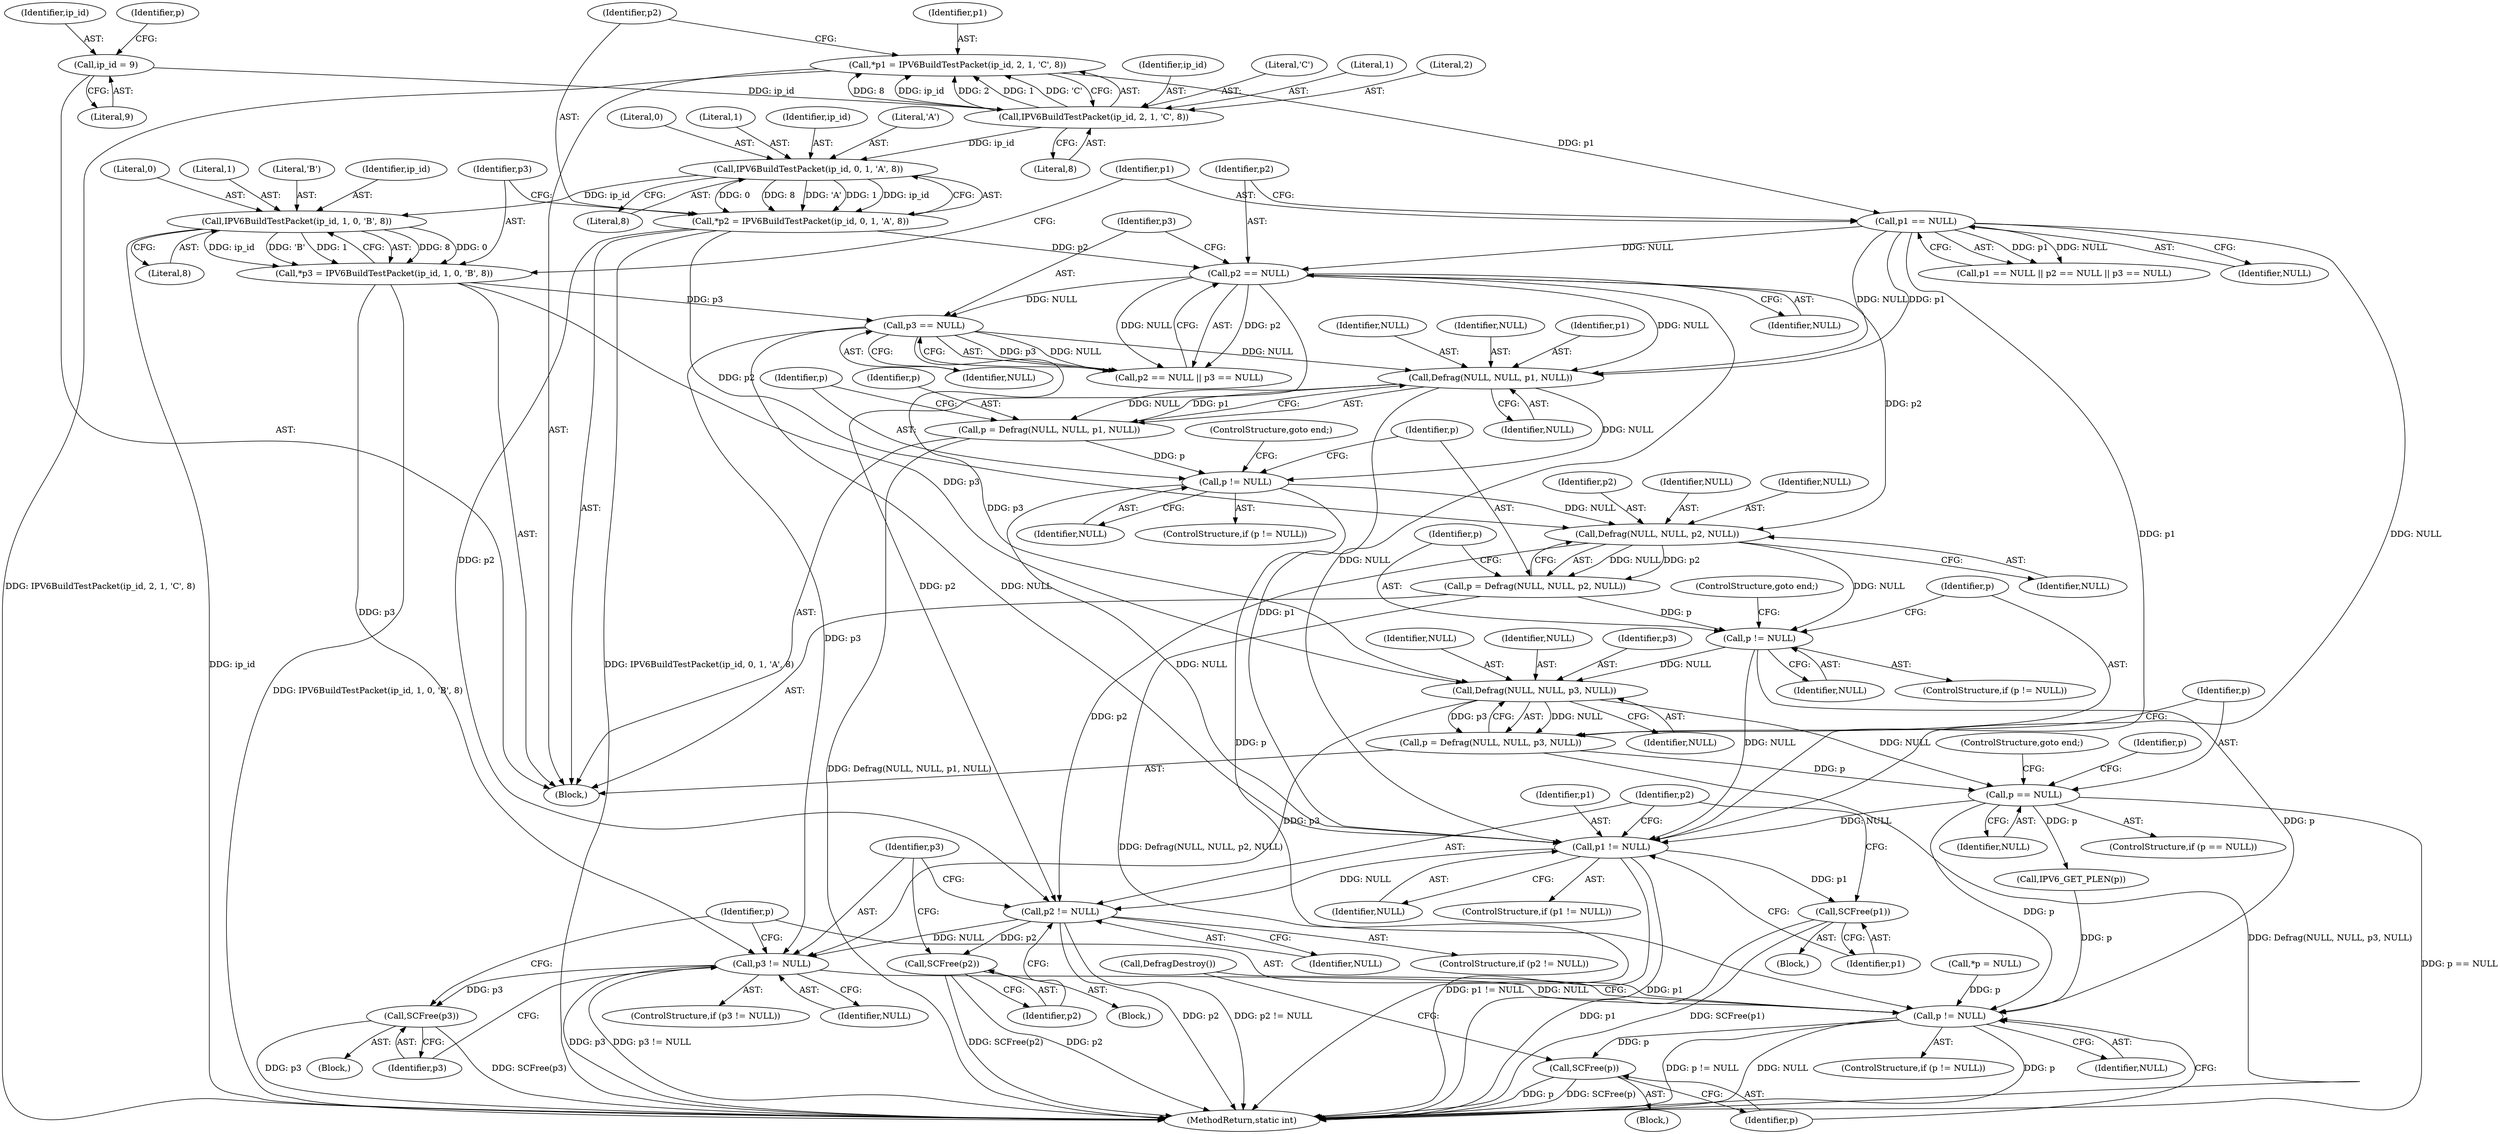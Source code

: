 digraph "1_suricata_4a04f814b15762eb446a5ead4d69d021512df6f8_6@pointer" {
"1000210" [label="(Call,p1 != NULL)"];
"1000161" [label="(Call,Defrag(NULL, NULL, p1, NULL))"];
"1000147" [label="(Call,p1 == NULL)"];
"1000119" [label="(Call,*p1 = IPV6BuildTestPacket(ip_id, 2, 1, 'C', 8))"];
"1000121" [label="(Call,IPV6BuildTestPacket(ip_id, 2, 1, 'C', 8))"];
"1000110" [label="(Call,ip_id = 9)"];
"1000151" [label="(Call,p2 == NULL)"];
"1000128" [label="(Call,*p2 = IPV6BuildTestPacket(ip_id, 0, 1, 'A', 8))"];
"1000130" [label="(Call,IPV6BuildTestPacket(ip_id, 0, 1, 'A', 8))"];
"1000154" [label="(Call,p3 == NULL)"];
"1000137" [label="(Call,*p3 = IPV6BuildTestPacket(ip_id, 1, 0, 'B', 8))"];
"1000139" [label="(Call,IPV6BuildTestPacket(ip_id, 1, 0, 'B', 8))"];
"1000180" [label="(Call,p != NULL)"];
"1000172" [label="(Call,p = Defrag(NULL, NULL, p2, NULL))"];
"1000174" [label="(Call,Defrag(NULL, NULL, p2, NULL))"];
"1000167" [label="(Call,p != NULL)"];
"1000159" [label="(Call,p = Defrag(NULL, NULL, p1, NULL))"];
"1000193" [label="(Call,p == NULL)"];
"1000185" [label="(Call,p = Defrag(NULL, NULL, p3, NULL))"];
"1000187" [label="(Call,Defrag(NULL, NULL, p3, NULL))"];
"1000214" [label="(Call,SCFree(p1))"];
"1000217" [label="(Call,p2 != NULL)"];
"1000221" [label="(Call,SCFree(p2))"];
"1000224" [label="(Call,p3 != NULL)"];
"1000228" [label="(Call,SCFree(p3))"];
"1000231" [label="(Call,p != NULL)"];
"1000235" [label="(Call,SCFree(p))"];
"1000189" [label="(Identifier,NULL)"];
"1000235" [label="(Call,SCFree(p))"];
"1000114" [label="(Call,*p = NULL)"];
"1000197" [label="(ControlStructure,goto end;)"];
"1000120" [label="(Identifier,p1)"];
"1000180" [label="(Call,p != NULL)"];
"1000230" [label="(ControlStructure,if (p != NULL))"];
"1000191" [label="(Identifier,NULL)"];
"1000137" [label="(Call,*p3 = IPV6BuildTestPacket(ip_id, 1, 0, 'B', 8))"];
"1000176" [label="(Identifier,NULL)"];
"1000187" [label="(Call,Defrag(NULL, NULL, p3, NULL))"];
"1000131" [label="(Identifier,ip_id)"];
"1000128" [label="(Call,*p2 = IPV6BuildTestPacket(ip_id, 0, 1, 'A', 8))"];
"1000175" [label="(Identifier,NULL)"];
"1000161" [label="(Call,Defrag(NULL, NULL, p1, NULL))"];
"1000218" [label="(Identifier,p2)"];
"1000134" [label="(Literal,'A')"];
"1000139" [label="(Call,IPV6BuildTestPacket(ip_id, 1, 0, 'B', 8))"];
"1000122" [label="(Identifier,ip_id)"];
"1000154" [label="(Call,p3 == NULL)"];
"1000162" [label="(Identifier,NULL)"];
"1000104" [label="(Block,)"];
"1000153" [label="(Identifier,NULL)"];
"1000188" [label="(Identifier,NULL)"];
"1000226" [label="(Identifier,NULL)"];
"1000125" [label="(Literal,'C')"];
"1000182" [label="(Identifier,NULL)"];
"1000179" [label="(ControlStructure,if (p != NULL))"];
"1000232" [label="(Identifier,p)"];
"1000144" [label="(Literal,8)"];
"1000212" [label="(Identifier,NULL)"];
"1000174" [label="(Call,Defrag(NULL, NULL, p2, NULL))"];
"1000236" [label="(Identifier,p)"];
"1000178" [label="(Identifier,NULL)"];
"1000173" [label="(Identifier,p)"];
"1000147" [label="(Call,p1 == NULL)"];
"1000150" [label="(Call,p2 == NULL || p3 == NULL)"];
"1000112" [label="(Literal,9)"];
"1000227" [label="(Block,)"];
"1000200" [label="(Call,IPV6_GET_PLEN(p))"];
"1000159" [label="(Call,p = Defrag(NULL, NULL, p1, NULL))"];
"1000216" [label="(ControlStructure,if (p2 != NULL))"];
"1000165" [label="(Identifier,NULL)"];
"1000224" [label="(Call,p3 != NULL)"];
"1000172" [label="(Call,p = Defrag(NULL, NULL, p2, NULL))"];
"1000231" [label="(Call,p != NULL)"];
"1000217" [label="(Call,p2 != NULL)"];
"1000222" [label="(Identifier,p2)"];
"1000201" [label="(Identifier,p)"];
"1000234" [label="(Block,)"];
"1000209" [label="(ControlStructure,if (p1 != NULL))"];
"1000169" [label="(Identifier,NULL)"];
"1000164" [label="(Identifier,p1)"];
"1000143" [label="(Literal,'B')"];
"1000160" [label="(Identifier,p)"];
"1000126" [label="(Literal,8)"];
"1000132" [label="(Literal,0)"];
"1000140" [label="(Identifier,ip_id)"];
"1000130" [label="(Call,IPV6BuildTestPacket(ip_id, 0, 1, 'A', 8))"];
"1000184" [label="(ControlStructure,goto end;)"];
"1000142" [label="(Literal,0)"];
"1000151" [label="(Call,p2 == NULL)"];
"1000221" [label="(Call,SCFree(p2))"];
"1000237" [label="(Call,DefragDestroy())"];
"1000110" [label="(Call,ip_id = 9)"];
"1000115" [label="(Identifier,p)"];
"1000166" [label="(ControlStructure,if (p != NULL))"];
"1000240" [label="(MethodReturn,static int)"];
"1000133" [label="(Literal,1)"];
"1000141" [label="(Literal,1)"];
"1000193" [label="(Call,p == NULL)"];
"1000129" [label="(Identifier,p2)"];
"1000190" [label="(Identifier,p3)"];
"1000186" [label="(Identifier,p)"];
"1000156" [label="(Identifier,NULL)"];
"1000211" [label="(Identifier,p1)"];
"1000192" [label="(ControlStructure,if (p == NULL))"];
"1000195" [label="(Identifier,NULL)"];
"1000210" [label="(Call,p1 != NULL)"];
"1000214" [label="(Call,SCFree(p1))"];
"1000185" [label="(Call,p = Defrag(NULL, NULL, p3, NULL))"];
"1000177" [label="(Identifier,p2)"];
"1000233" [label="(Identifier,NULL)"];
"1000155" [label="(Identifier,p3)"];
"1000171" [label="(ControlStructure,goto end;)"];
"1000146" [label="(Call,p1 == NULL || p2 == NULL || p3 == NULL)"];
"1000111" [label="(Identifier,ip_id)"];
"1000138" [label="(Identifier,p3)"];
"1000220" [label="(Block,)"];
"1000219" [label="(Identifier,NULL)"];
"1000163" [label="(Identifier,NULL)"];
"1000223" [label="(ControlStructure,if (p3 != NULL))"];
"1000167" [label="(Call,p != NULL)"];
"1000194" [label="(Identifier,p)"];
"1000225" [label="(Identifier,p3)"];
"1000119" [label="(Call,*p1 = IPV6BuildTestPacket(ip_id, 2, 1, 'C', 8))"];
"1000124" [label="(Literal,1)"];
"1000213" [label="(Block,)"];
"1000135" [label="(Literal,8)"];
"1000123" [label="(Literal,2)"];
"1000168" [label="(Identifier,p)"];
"1000152" [label="(Identifier,p2)"];
"1000149" [label="(Identifier,NULL)"];
"1000228" [label="(Call,SCFree(p3))"];
"1000181" [label="(Identifier,p)"];
"1000148" [label="(Identifier,p1)"];
"1000215" [label="(Identifier,p1)"];
"1000229" [label="(Identifier,p3)"];
"1000121" [label="(Call,IPV6BuildTestPacket(ip_id, 2, 1, 'C', 8))"];
"1000210" -> "1000209"  [label="AST: "];
"1000210" -> "1000212"  [label="CFG: "];
"1000211" -> "1000210"  [label="AST: "];
"1000212" -> "1000210"  [label="AST: "];
"1000215" -> "1000210"  [label="CFG: "];
"1000218" -> "1000210"  [label="CFG: "];
"1000210" -> "1000240"  [label="DDG: p1 != NULL"];
"1000210" -> "1000240"  [label="DDG: p1"];
"1000161" -> "1000210"  [label="DDG: p1"];
"1000147" -> "1000210"  [label="DDG: p1"];
"1000147" -> "1000210"  [label="DDG: NULL"];
"1000180" -> "1000210"  [label="DDG: NULL"];
"1000167" -> "1000210"  [label="DDG: NULL"];
"1000193" -> "1000210"  [label="DDG: NULL"];
"1000151" -> "1000210"  [label="DDG: NULL"];
"1000154" -> "1000210"  [label="DDG: NULL"];
"1000210" -> "1000214"  [label="DDG: p1"];
"1000210" -> "1000217"  [label="DDG: NULL"];
"1000161" -> "1000159"  [label="AST: "];
"1000161" -> "1000165"  [label="CFG: "];
"1000162" -> "1000161"  [label="AST: "];
"1000163" -> "1000161"  [label="AST: "];
"1000164" -> "1000161"  [label="AST: "];
"1000165" -> "1000161"  [label="AST: "];
"1000159" -> "1000161"  [label="CFG: "];
"1000161" -> "1000159"  [label="DDG: NULL"];
"1000161" -> "1000159"  [label="DDG: p1"];
"1000147" -> "1000161"  [label="DDG: NULL"];
"1000147" -> "1000161"  [label="DDG: p1"];
"1000151" -> "1000161"  [label="DDG: NULL"];
"1000154" -> "1000161"  [label="DDG: NULL"];
"1000161" -> "1000167"  [label="DDG: NULL"];
"1000147" -> "1000146"  [label="AST: "];
"1000147" -> "1000149"  [label="CFG: "];
"1000148" -> "1000147"  [label="AST: "];
"1000149" -> "1000147"  [label="AST: "];
"1000152" -> "1000147"  [label="CFG: "];
"1000146" -> "1000147"  [label="CFG: "];
"1000147" -> "1000146"  [label="DDG: p1"];
"1000147" -> "1000146"  [label="DDG: NULL"];
"1000119" -> "1000147"  [label="DDG: p1"];
"1000147" -> "1000151"  [label="DDG: NULL"];
"1000119" -> "1000104"  [label="AST: "];
"1000119" -> "1000121"  [label="CFG: "];
"1000120" -> "1000119"  [label="AST: "];
"1000121" -> "1000119"  [label="AST: "];
"1000129" -> "1000119"  [label="CFG: "];
"1000119" -> "1000240"  [label="DDG: IPV6BuildTestPacket(ip_id, 2, 1, 'C', 8)"];
"1000121" -> "1000119"  [label="DDG: 8"];
"1000121" -> "1000119"  [label="DDG: ip_id"];
"1000121" -> "1000119"  [label="DDG: 2"];
"1000121" -> "1000119"  [label="DDG: 1"];
"1000121" -> "1000119"  [label="DDG: 'C'"];
"1000121" -> "1000126"  [label="CFG: "];
"1000122" -> "1000121"  [label="AST: "];
"1000123" -> "1000121"  [label="AST: "];
"1000124" -> "1000121"  [label="AST: "];
"1000125" -> "1000121"  [label="AST: "];
"1000126" -> "1000121"  [label="AST: "];
"1000110" -> "1000121"  [label="DDG: ip_id"];
"1000121" -> "1000130"  [label="DDG: ip_id"];
"1000110" -> "1000104"  [label="AST: "];
"1000110" -> "1000112"  [label="CFG: "];
"1000111" -> "1000110"  [label="AST: "];
"1000112" -> "1000110"  [label="AST: "];
"1000115" -> "1000110"  [label="CFG: "];
"1000151" -> "1000150"  [label="AST: "];
"1000151" -> "1000153"  [label="CFG: "];
"1000152" -> "1000151"  [label="AST: "];
"1000153" -> "1000151"  [label="AST: "];
"1000155" -> "1000151"  [label="CFG: "];
"1000150" -> "1000151"  [label="CFG: "];
"1000151" -> "1000150"  [label="DDG: p2"];
"1000151" -> "1000150"  [label="DDG: NULL"];
"1000128" -> "1000151"  [label="DDG: p2"];
"1000151" -> "1000154"  [label="DDG: NULL"];
"1000151" -> "1000174"  [label="DDG: p2"];
"1000151" -> "1000217"  [label="DDG: p2"];
"1000128" -> "1000104"  [label="AST: "];
"1000128" -> "1000130"  [label="CFG: "];
"1000129" -> "1000128"  [label="AST: "];
"1000130" -> "1000128"  [label="AST: "];
"1000138" -> "1000128"  [label="CFG: "];
"1000128" -> "1000240"  [label="DDG: IPV6BuildTestPacket(ip_id, 0, 1, 'A', 8)"];
"1000130" -> "1000128"  [label="DDG: 0"];
"1000130" -> "1000128"  [label="DDG: 8"];
"1000130" -> "1000128"  [label="DDG: 'A'"];
"1000130" -> "1000128"  [label="DDG: 1"];
"1000130" -> "1000128"  [label="DDG: ip_id"];
"1000128" -> "1000174"  [label="DDG: p2"];
"1000128" -> "1000217"  [label="DDG: p2"];
"1000130" -> "1000135"  [label="CFG: "];
"1000131" -> "1000130"  [label="AST: "];
"1000132" -> "1000130"  [label="AST: "];
"1000133" -> "1000130"  [label="AST: "];
"1000134" -> "1000130"  [label="AST: "];
"1000135" -> "1000130"  [label="AST: "];
"1000130" -> "1000139"  [label="DDG: ip_id"];
"1000154" -> "1000150"  [label="AST: "];
"1000154" -> "1000156"  [label="CFG: "];
"1000155" -> "1000154"  [label="AST: "];
"1000156" -> "1000154"  [label="AST: "];
"1000150" -> "1000154"  [label="CFG: "];
"1000154" -> "1000150"  [label="DDG: p3"];
"1000154" -> "1000150"  [label="DDG: NULL"];
"1000137" -> "1000154"  [label="DDG: p3"];
"1000154" -> "1000187"  [label="DDG: p3"];
"1000154" -> "1000224"  [label="DDG: p3"];
"1000137" -> "1000104"  [label="AST: "];
"1000137" -> "1000139"  [label="CFG: "];
"1000138" -> "1000137"  [label="AST: "];
"1000139" -> "1000137"  [label="AST: "];
"1000148" -> "1000137"  [label="CFG: "];
"1000137" -> "1000240"  [label="DDG: IPV6BuildTestPacket(ip_id, 1, 0, 'B', 8)"];
"1000139" -> "1000137"  [label="DDG: 8"];
"1000139" -> "1000137"  [label="DDG: 0"];
"1000139" -> "1000137"  [label="DDG: ip_id"];
"1000139" -> "1000137"  [label="DDG: 'B'"];
"1000139" -> "1000137"  [label="DDG: 1"];
"1000137" -> "1000187"  [label="DDG: p3"];
"1000137" -> "1000224"  [label="DDG: p3"];
"1000139" -> "1000144"  [label="CFG: "];
"1000140" -> "1000139"  [label="AST: "];
"1000141" -> "1000139"  [label="AST: "];
"1000142" -> "1000139"  [label="AST: "];
"1000143" -> "1000139"  [label="AST: "];
"1000144" -> "1000139"  [label="AST: "];
"1000139" -> "1000240"  [label="DDG: ip_id"];
"1000180" -> "1000179"  [label="AST: "];
"1000180" -> "1000182"  [label="CFG: "];
"1000181" -> "1000180"  [label="AST: "];
"1000182" -> "1000180"  [label="AST: "];
"1000184" -> "1000180"  [label="CFG: "];
"1000186" -> "1000180"  [label="CFG: "];
"1000172" -> "1000180"  [label="DDG: p"];
"1000174" -> "1000180"  [label="DDG: NULL"];
"1000180" -> "1000187"  [label="DDG: NULL"];
"1000180" -> "1000231"  [label="DDG: p"];
"1000172" -> "1000104"  [label="AST: "];
"1000172" -> "1000174"  [label="CFG: "];
"1000173" -> "1000172"  [label="AST: "];
"1000174" -> "1000172"  [label="AST: "];
"1000181" -> "1000172"  [label="CFG: "];
"1000172" -> "1000240"  [label="DDG: Defrag(NULL, NULL, p2, NULL)"];
"1000174" -> "1000172"  [label="DDG: NULL"];
"1000174" -> "1000172"  [label="DDG: p2"];
"1000174" -> "1000178"  [label="CFG: "];
"1000175" -> "1000174"  [label="AST: "];
"1000176" -> "1000174"  [label="AST: "];
"1000177" -> "1000174"  [label="AST: "];
"1000178" -> "1000174"  [label="AST: "];
"1000167" -> "1000174"  [label="DDG: NULL"];
"1000174" -> "1000217"  [label="DDG: p2"];
"1000167" -> "1000166"  [label="AST: "];
"1000167" -> "1000169"  [label="CFG: "];
"1000168" -> "1000167"  [label="AST: "];
"1000169" -> "1000167"  [label="AST: "];
"1000171" -> "1000167"  [label="CFG: "];
"1000173" -> "1000167"  [label="CFG: "];
"1000159" -> "1000167"  [label="DDG: p"];
"1000167" -> "1000231"  [label="DDG: p"];
"1000159" -> "1000104"  [label="AST: "];
"1000160" -> "1000159"  [label="AST: "];
"1000168" -> "1000159"  [label="CFG: "];
"1000159" -> "1000240"  [label="DDG: Defrag(NULL, NULL, p1, NULL)"];
"1000193" -> "1000192"  [label="AST: "];
"1000193" -> "1000195"  [label="CFG: "];
"1000194" -> "1000193"  [label="AST: "];
"1000195" -> "1000193"  [label="AST: "];
"1000197" -> "1000193"  [label="CFG: "];
"1000201" -> "1000193"  [label="CFG: "];
"1000193" -> "1000240"  [label="DDG: p == NULL"];
"1000185" -> "1000193"  [label="DDG: p"];
"1000187" -> "1000193"  [label="DDG: NULL"];
"1000193" -> "1000200"  [label="DDG: p"];
"1000193" -> "1000231"  [label="DDG: p"];
"1000185" -> "1000104"  [label="AST: "];
"1000185" -> "1000187"  [label="CFG: "];
"1000186" -> "1000185"  [label="AST: "];
"1000187" -> "1000185"  [label="AST: "];
"1000194" -> "1000185"  [label="CFG: "];
"1000185" -> "1000240"  [label="DDG: Defrag(NULL, NULL, p3, NULL)"];
"1000187" -> "1000185"  [label="DDG: NULL"];
"1000187" -> "1000185"  [label="DDG: p3"];
"1000187" -> "1000191"  [label="CFG: "];
"1000188" -> "1000187"  [label="AST: "];
"1000189" -> "1000187"  [label="AST: "];
"1000190" -> "1000187"  [label="AST: "];
"1000191" -> "1000187"  [label="AST: "];
"1000187" -> "1000224"  [label="DDG: p3"];
"1000214" -> "1000213"  [label="AST: "];
"1000214" -> "1000215"  [label="CFG: "];
"1000215" -> "1000214"  [label="AST: "];
"1000218" -> "1000214"  [label="CFG: "];
"1000214" -> "1000240"  [label="DDG: SCFree(p1)"];
"1000214" -> "1000240"  [label="DDG: p1"];
"1000217" -> "1000216"  [label="AST: "];
"1000217" -> "1000219"  [label="CFG: "];
"1000218" -> "1000217"  [label="AST: "];
"1000219" -> "1000217"  [label="AST: "];
"1000222" -> "1000217"  [label="CFG: "];
"1000225" -> "1000217"  [label="CFG: "];
"1000217" -> "1000240"  [label="DDG: p2 != NULL"];
"1000217" -> "1000240"  [label="DDG: p2"];
"1000217" -> "1000221"  [label="DDG: p2"];
"1000217" -> "1000224"  [label="DDG: NULL"];
"1000221" -> "1000220"  [label="AST: "];
"1000221" -> "1000222"  [label="CFG: "];
"1000222" -> "1000221"  [label="AST: "];
"1000225" -> "1000221"  [label="CFG: "];
"1000221" -> "1000240"  [label="DDG: SCFree(p2)"];
"1000221" -> "1000240"  [label="DDG: p2"];
"1000224" -> "1000223"  [label="AST: "];
"1000224" -> "1000226"  [label="CFG: "];
"1000225" -> "1000224"  [label="AST: "];
"1000226" -> "1000224"  [label="AST: "];
"1000229" -> "1000224"  [label="CFG: "];
"1000232" -> "1000224"  [label="CFG: "];
"1000224" -> "1000240"  [label="DDG: p3 != NULL"];
"1000224" -> "1000240"  [label="DDG: p3"];
"1000224" -> "1000228"  [label="DDG: p3"];
"1000224" -> "1000231"  [label="DDG: NULL"];
"1000228" -> "1000227"  [label="AST: "];
"1000228" -> "1000229"  [label="CFG: "];
"1000229" -> "1000228"  [label="AST: "];
"1000232" -> "1000228"  [label="CFG: "];
"1000228" -> "1000240"  [label="DDG: SCFree(p3)"];
"1000228" -> "1000240"  [label="DDG: p3"];
"1000231" -> "1000230"  [label="AST: "];
"1000231" -> "1000233"  [label="CFG: "];
"1000232" -> "1000231"  [label="AST: "];
"1000233" -> "1000231"  [label="AST: "];
"1000236" -> "1000231"  [label="CFG: "];
"1000237" -> "1000231"  [label="CFG: "];
"1000231" -> "1000240"  [label="DDG: p != NULL"];
"1000231" -> "1000240"  [label="DDG: NULL"];
"1000231" -> "1000240"  [label="DDG: p"];
"1000114" -> "1000231"  [label="DDG: p"];
"1000200" -> "1000231"  [label="DDG: p"];
"1000231" -> "1000235"  [label="DDG: p"];
"1000235" -> "1000234"  [label="AST: "];
"1000235" -> "1000236"  [label="CFG: "];
"1000236" -> "1000235"  [label="AST: "];
"1000237" -> "1000235"  [label="CFG: "];
"1000235" -> "1000240"  [label="DDG: SCFree(p)"];
"1000235" -> "1000240"  [label="DDG: p"];
}
